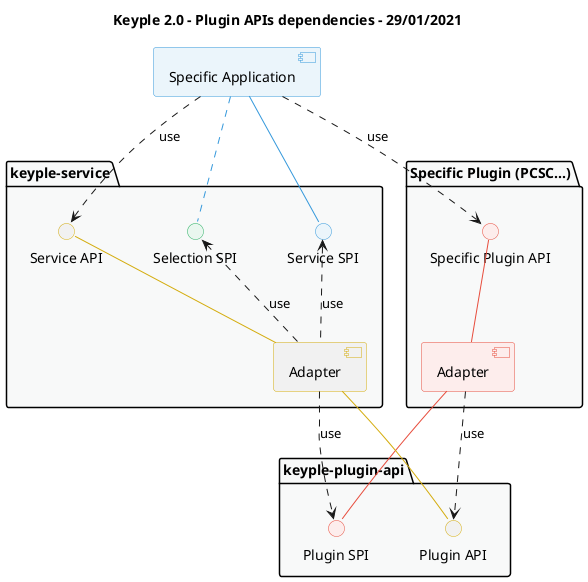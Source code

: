 @startuml
title
    Keyple 2.0 - Plugin APIs dependencies - 29/01/2021
end title

' == THEME ==

'Couleurs issues de : https://htmlcolorcodes.com/fr/tableau-de-couleur/tableau-de-couleur-design-plat/
!define COLOR_YELLOW D4AC0D
!define COLOR_RED E74C3C
!define COLOR_PURPLE 8E44AD
!define COLOR_BLUE 3498DB
!define COLOR_GREEN 27AE60
!define COLOR_GREY 2C3E50

!define C_GREY1 F8F9F9
!define C_GREY2 F2F3F4
!define C_GREY3 E5E7E9
!define C_GREY4 D7DBDD
!define C_GREY5 CACFD2
!define C_GREY6 BDC3C7
!define C_LINK 3498DB
!define C_USE 27AE60

skinparam Shadowing false
skinparam component {
    BorderColor #D4AC0D
    ' Red
    BackgroundColor<<red>> #FDEDEC
    BorderColor<<red>> #E74C3C
    ' Purple
    BackgroundColor<<purple>> #F4ECF7
    BorderColor<<purple>> #8E44AD
    ' blue
    BackgroundColor<<blue>> #EBF5FB
    BorderColor<<blue>> #3498DB
    ' Green
    BackgroundColor<<green>> #E9F7EF
    BorderColor<<green>> #27AE60
    ' Grey
    BackgroundColor<<grey>> #EAECEE
    BorderColor<<grey>> #2C3E50
}
skinparam interface {
    BorderColor #D4AC0D
    ' Red
    BackgroundColor<<red>> #FDEDEC
    BorderColor<<red>> #E74C3C
    ' Purple
    BackgroundColor<<purple>> #F4ECF7
    BorderColor<<purple>> #8E44AD
    ' blue
    BackgroundColor<<blue>> #EBF5FB
    BorderColor<<blue>> #3498DB
    ' Green
    BackgroundColor<<green>> #E9F7EF
    BorderColor<<green>> #27AE60
    ' Grey
    BackgroundColor<<grey>> #EAECEE
    BorderColor<<grey>> #2C3E50
}
hide <<red>> stereotype
hide <<purple>> stereotype
hide <<blue>> stereotype
hide <<green>> stereotype
hide <<grey>> stereotype

' == COMPONENTS ==

[Specific Application] as application <<blue>>
package "keyple-service" as packService {
    interface "Service API" as serviceApi
    interface "Service SPI" as serviceSpi <<blue>>
    interface "Selection SPI" as selectionSpi <<green>>
    [Adapter] as service
}
package "Specific Plugin (PCSC...)" as packPlugin {
    interface "Specific Plugin API" as specificPluginApi <<red>>
    [Adapter] as plugin <<red>>
}
package "keyple-plugin-api" as packPluginApi {
    interface "Plugin SPI" as pluginSpi <<red>>
    interface "Plugin API" as pluginApi
}

' == ASSOCIATIONS ==

application -- serviceSpi #COLOR_BLUE
application .. selectionSpi #COLOR_BLUE

plugin -up- specificPluginApi #COLOR_RED
plugin -- pluginSpi #COLOR_RED

service -up- serviceApi #COLOR_YELLOW
service -- pluginApi #COLOR_YELLOW

' USE

application ..> specificPluginApi : use
application ..> serviceApi : use

service .up.> serviceSpi : use
service .up.> selectionSpi : use
service ..> pluginSpi : use

plugin ..> pluginApi : use

' == STYLE ==

package packPlugin #C_GREY1 {
}
package packService #C_GREY1 {
}
package packPluginApi #C_GREY1 {
}

@enduml